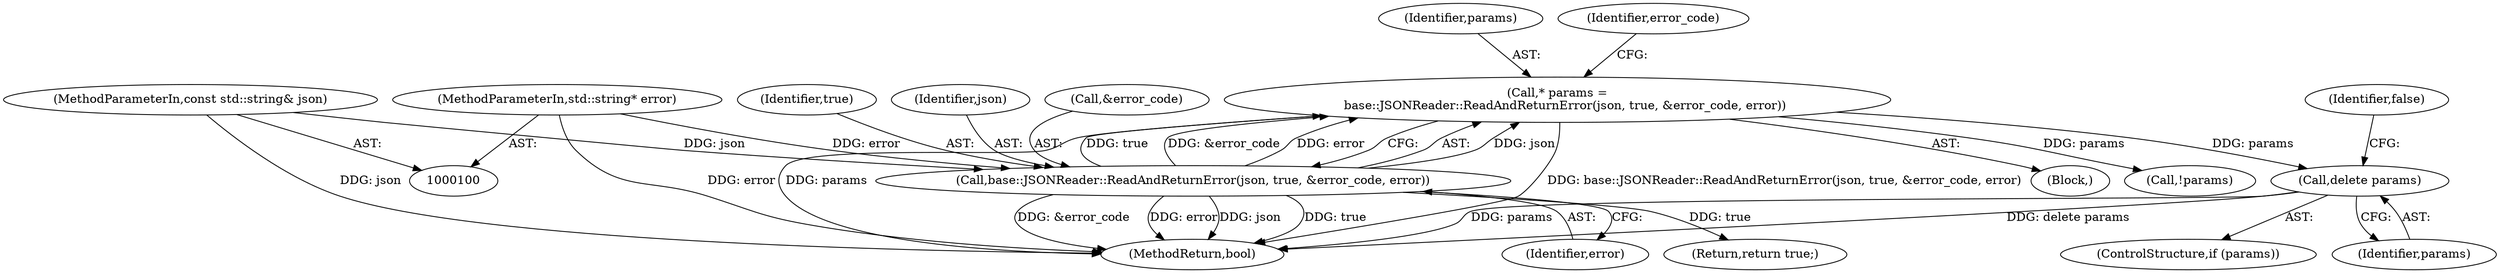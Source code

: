 digraph "1_Chrome_4ab22cfc619ee8ff17a8c50e289ec3b30731ceba_14@API" {
"1000132" [label="(Call,delete params)"];
"1000110" [label="(Call,* params =\n    base::JSONReader::ReadAndReturnError(json, true, &error_code, error))"];
"1000112" [label="(Call,base::JSONReader::ReadAndReturnError(json, true, &error_code, error))"];
"1000101" [label="(MethodParameterIn,const std::string& json)"];
"1000103" [label="(MethodParameterIn,std::string* error)"];
"1000103" [label="(MethodParameterIn,std::string* error)"];
"1000111" [label="(Identifier,params)"];
"1000104" [label="(Block,)"];
"1000138" [label="(Call,!params)"];
"1000114" [label="(Identifier,true)"];
"1000164" [label="(Return,return true;)"];
"1000132" [label="(Call,delete params)"];
"1000166" [label="(MethodReturn,bool)"];
"1000101" [label="(MethodParameterIn,const std::string& json)"];
"1000135" [label="(Identifier,false)"];
"1000130" [label="(ControlStructure,if (params))"];
"1000110" [label="(Call,* params =\n    base::JSONReader::ReadAndReturnError(json, true, &error_code, error))"];
"1000113" [label="(Identifier,json)"];
"1000115" [label="(Call,&error_code)"];
"1000120" [label="(Identifier,error_code)"];
"1000117" [label="(Identifier,error)"];
"1000112" [label="(Call,base::JSONReader::ReadAndReturnError(json, true, &error_code, error))"];
"1000133" [label="(Identifier,params)"];
"1000132" -> "1000130"  [label="AST: "];
"1000132" -> "1000133"  [label="CFG: "];
"1000133" -> "1000132"  [label="AST: "];
"1000135" -> "1000132"  [label="CFG: "];
"1000132" -> "1000166"  [label="DDG: delete params"];
"1000132" -> "1000166"  [label="DDG: params"];
"1000110" -> "1000132"  [label="DDG: params"];
"1000110" -> "1000104"  [label="AST: "];
"1000110" -> "1000112"  [label="CFG: "];
"1000111" -> "1000110"  [label="AST: "];
"1000112" -> "1000110"  [label="AST: "];
"1000120" -> "1000110"  [label="CFG: "];
"1000110" -> "1000166"  [label="DDG: base::JSONReader::ReadAndReturnError(json, true, &error_code, error)"];
"1000110" -> "1000166"  [label="DDG: params"];
"1000112" -> "1000110"  [label="DDG: json"];
"1000112" -> "1000110"  [label="DDG: true"];
"1000112" -> "1000110"  [label="DDG: &error_code"];
"1000112" -> "1000110"  [label="DDG: error"];
"1000110" -> "1000138"  [label="DDG: params"];
"1000112" -> "1000117"  [label="CFG: "];
"1000113" -> "1000112"  [label="AST: "];
"1000114" -> "1000112"  [label="AST: "];
"1000115" -> "1000112"  [label="AST: "];
"1000117" -> "1000112"  [label="AST: "];
"1000112" -> "1000166"  [label="DDG: true"];
"1000112" -> "1000166"  [label="DDG: &error_code"];
"1000112" -> "1000166"  [label="DDG: error"];
"1000112" -> "1000166"  [label="DDG: json"];
"1000101" -> "1000112"  [label="DDG: json"];
"1000103" -> "1000112"  [label="DDG: error"];
"1000112" -> "1000164"  [label="DDG: true"];
"1000101" -> "1000100"  [label="AST: "];
"1000101" -> "1000166"  [label="DDG: json"];
"1000103" -> "1000100"  [label="AST: "];
"1000103" -> "1000166"  [label="DDG: error"];
}

